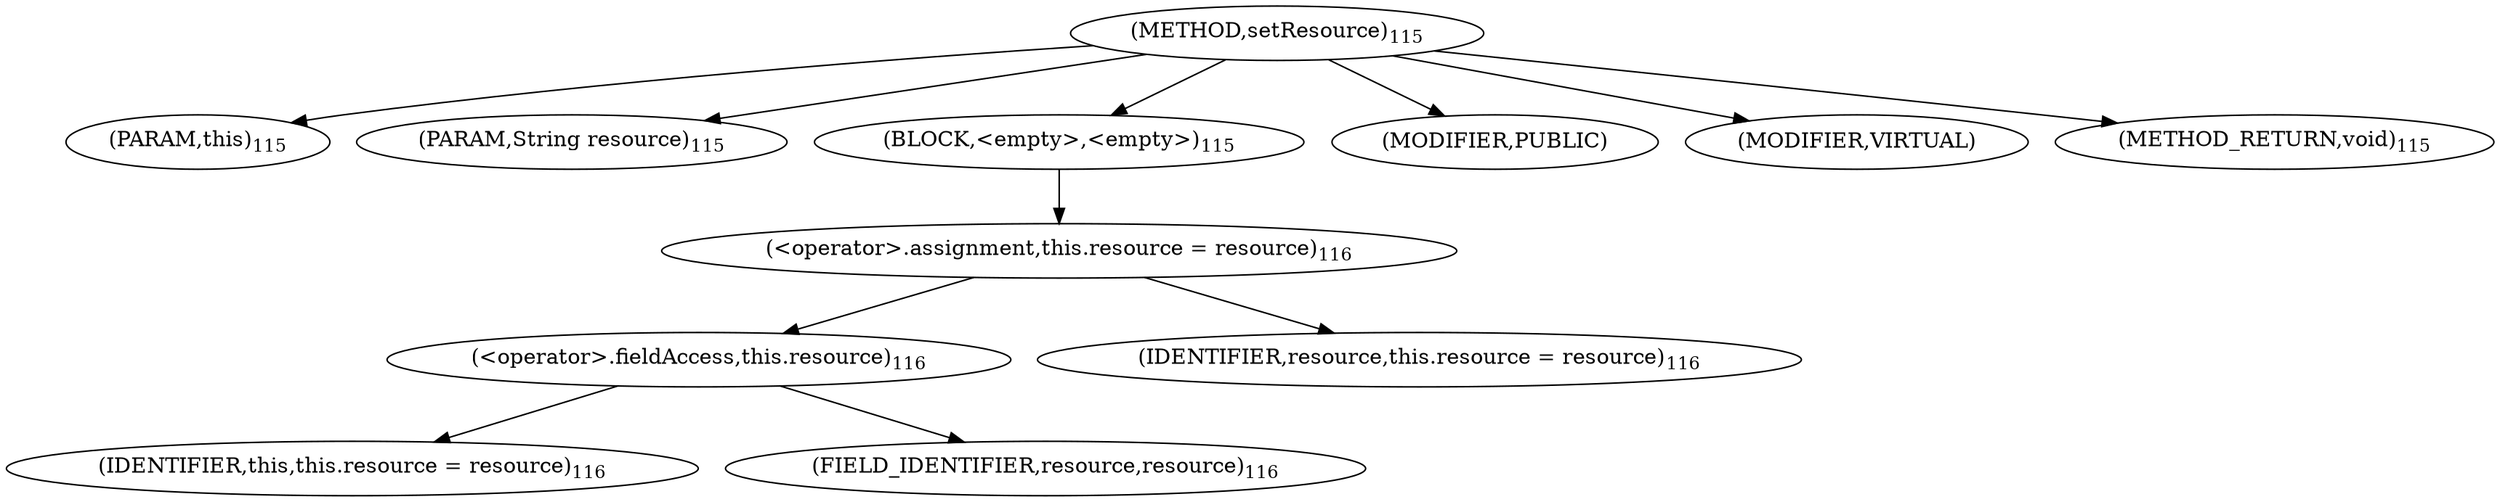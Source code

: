 digraph "setResource" {  
"168" [label = <(METHOD,setResource)<SUB>115</SUB>> ]
"22" [label = <(PARAM,this)<SUB>115</SUB>> ]
"169" [label = <(PARAM,String resource)<SUB>115</SUB>> ]
"170" [label = <(BLOCK,&lt;empty&gt;,&lt;empty&gt;)<SUB>115</SUB>> ]
"171" [label = <(&lt;operator&gt;.assignment,this.resource = resource)<SUB>116</SUB>> ]
"172" [label = <(&lt;operator&gt;.fieldAccess,this.resource)<SUB>116</SUB>> ]
"21" [label = <(IDENTIFIER,this,this.resource = resource)<SUB>116</SUB>> ]
"173" [label = <(FIELD_IDENTIFIER,resource,resource)<SUB>116</SUB>> ]
"174" [label = <(IDENTIFIER,resource,this.resource = resource)<SUB>116</SUB>> ]
"175" [label = <(MODIFIER,PUBLIC)> ]
"176" [label = <(MODIFIER,VIRTUAL)> ]
"177" [label = <(METHOD_RETURN,void)<SUB>115</SUB>> ]
  "168" -> "22" 
  "168" -> "169" 
  "168" -> "170" 
  "168" -> "175" 
  "168" -> "176" 
  "168" -> "177" 
  "170" -> "171" 
  "171" -> "172" 
  "171" -> "174" 
  "172" -> "21" 
  "172" -> "173" 
}
